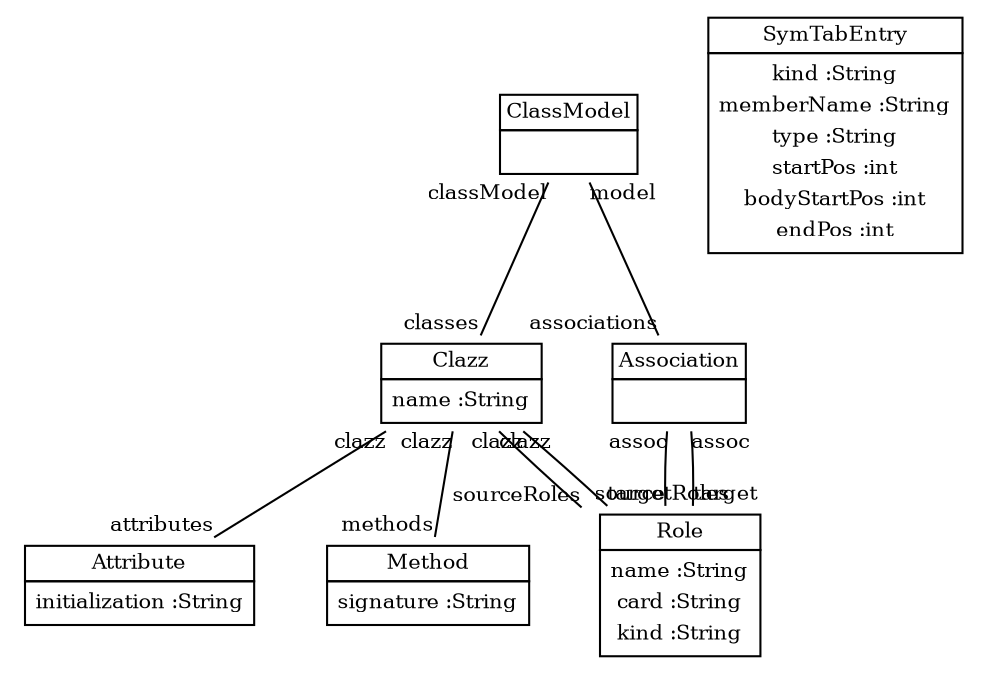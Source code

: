 
 graph ClassDiagram {
    node [shape = none, fontsize = 10]; 
    edge [fontsize = 10];
    
    
    ClassModel [label=<<table border='0' cellborder='1' cellspacing='0'> <tr> <td>ClassModel</td> </tr> <tr><td><table border='0' cellborder='0' cellspacing='0'> <tr><td> </td></tr> </table></td></tr> </table>>];
    Clazz [label=<<table border='0' cellborder='1' cellspacing='0'> <tr> <td>Clazz</td> </tr> <tr><td><table border='0' cellborder='0' cellspacing='0'> <tr><td>name :String</td></tr>  </table></td></tr> </table>>];
    Attribute [label=<<table border='0' cellborder='1' cellspacing='0'> <tr> <td>Attribute</td> </tr> <tr><td><table border='0' cellborder='0' cellspacing='0'> <tr><td>initialization :String</td></tr>  </table></td></tr> </table>>];
    Method [label=<<table border='0' cellborder='1' cellspacing='0'> <tr> <td>Method</td> </tr> <tr><td><table border='0' cellborder='0' cellspacing='0'> <tr><td>signature :String</td></tr>  </table></td></tr> </table>>];
    Association [label=<<table border='0' cellborder='1' cellspacing='0'> <tr> <td>Association</td> </tr> <tr><td><table border='0' cellborder='0' cellspacing='0'> <tr><td> </td></tr> </table></td></tr> </table>>];
    Role [label=<<table border='0' cellborder='1' cellspacing='0'> <tr> <td>Role</td> </tr> <tr><td><table border='0' cellborder='0' cellspacing='0'> <tr><td>name :String</td></tr> <tr><td>card :String</td></tr> <tr><td>kind :String</td></tr>  </table></td></tr> </table>>];
    SymTabEntry [label=<<table border='0' cellborder='1' cellspacing='0'> <tr> <td>SymTabEntry</td> </tr> <tr><td><table border='0' cellborder='0' cellspacing='0'> <tr><td>kind :String</td></tr> <tr><td>memberName :String</td></tr> <tr><td>type :String</td></tr> <tr><td>startPos :int</td></tr> <tr><td>bodyStartPos :int</td></tr> <tr><td>endPos :int</td></tr>  </table></td></tr> </table>>];
    
    
    
    ClassModel -- Clazz [headlabel = "classes" taillabel = "classModel"];
    Clazz -- Attribute [headlabel = "attributes" taillabel = "clazz"];
    Clazz -- Method [headlabel = "methods" taillabel = "clazz"];
    ClassModel -- Association [headlabel = "associations" taillabel = "model"];
    Clazz -- Role [headlabel = "sourceRoles" taillabel = "clazz"];
    Clazz -- Role [headlabel = "targetRoles" taillabel = "clazz"];
    Association -- Role [headlabel = "source" taillabel = "assoc"];
    Association -- Role [headlabel = "target" taillabel = "assoc"];
}

